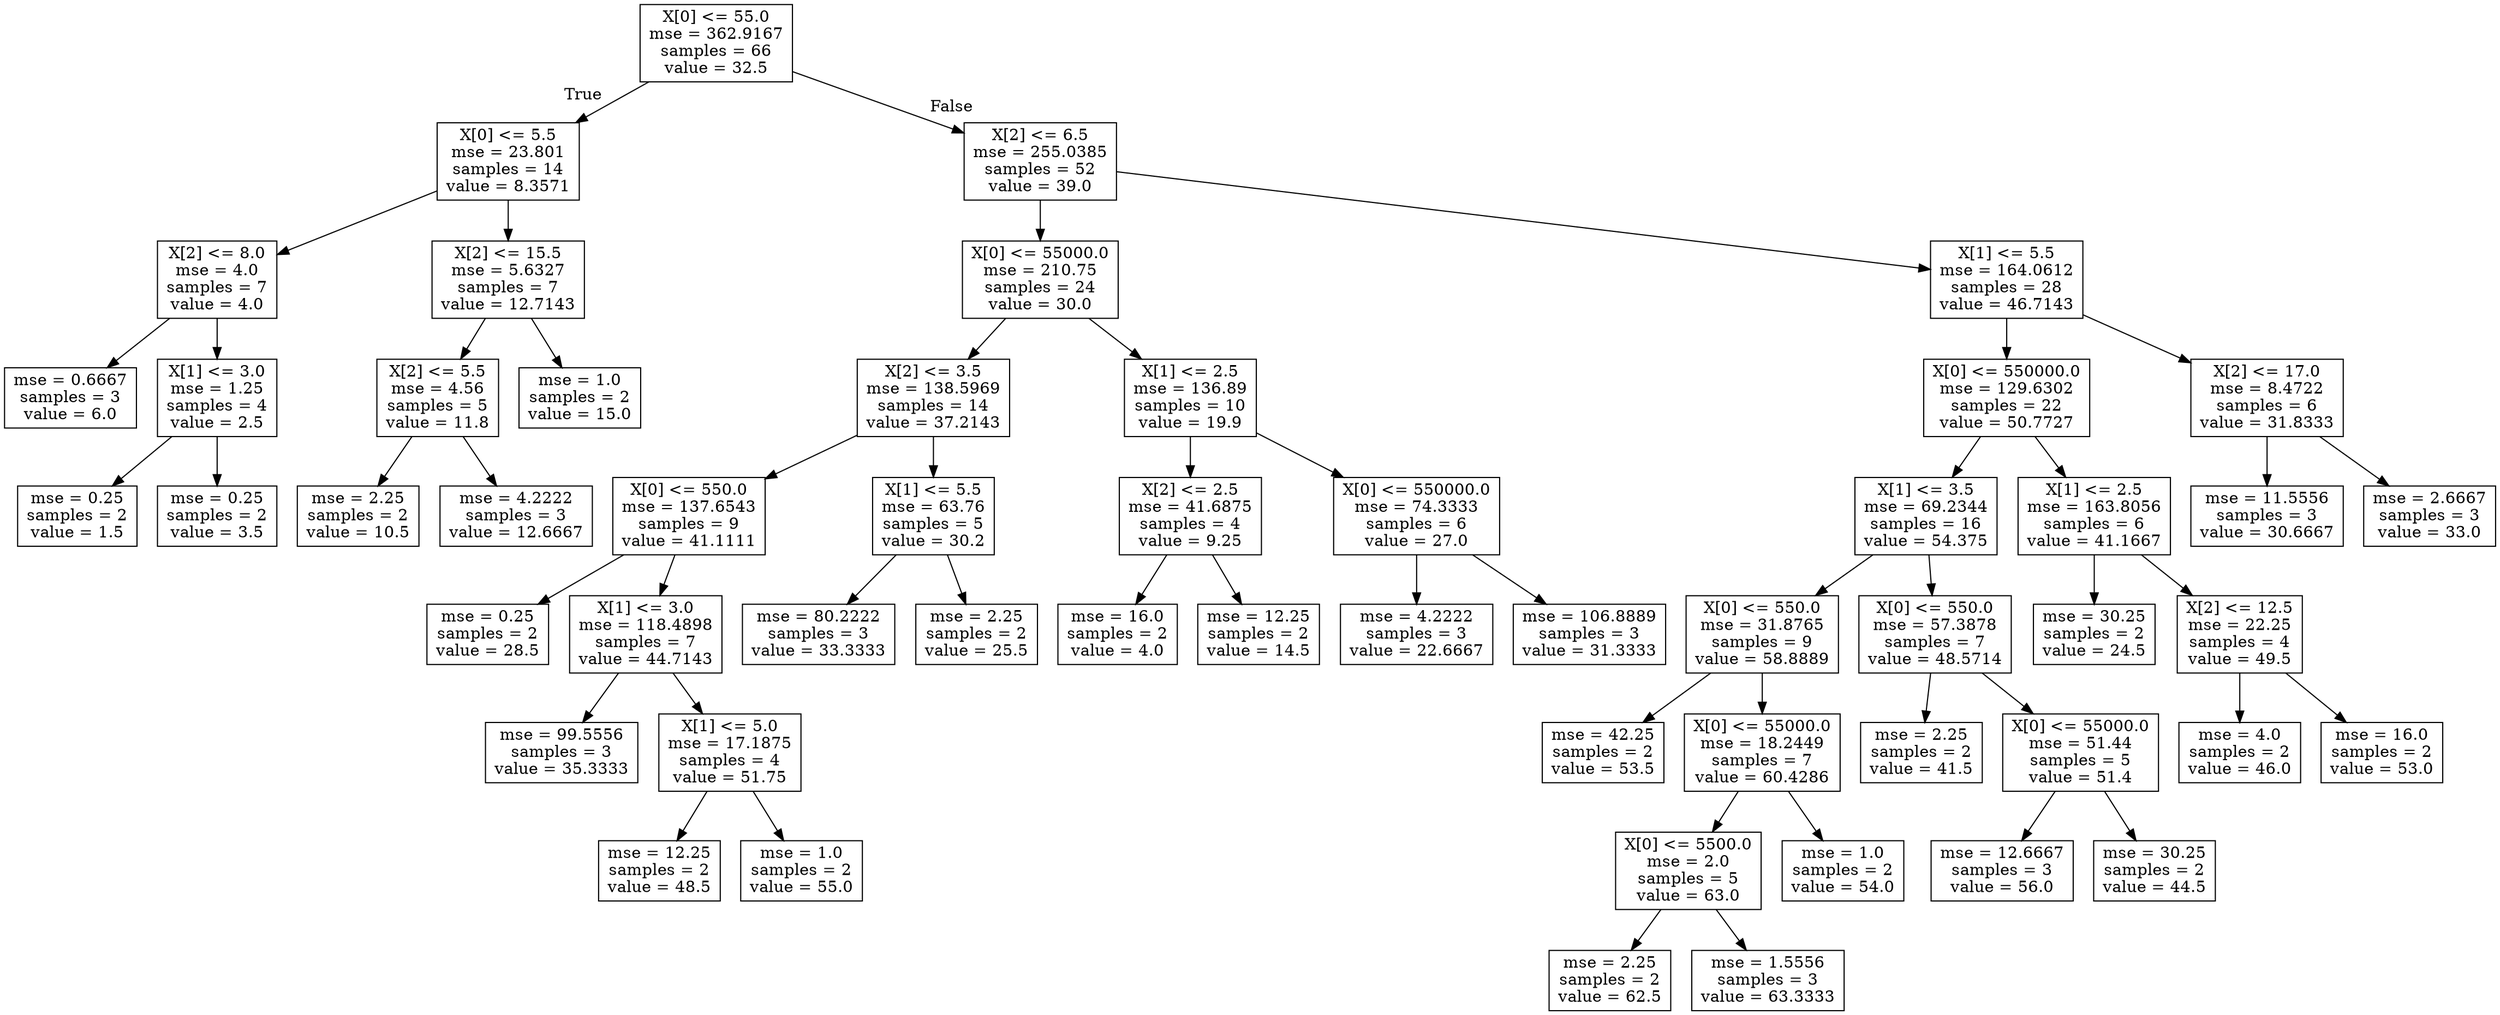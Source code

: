 digraph Tree {
node [shape=box] ;
0 [label="X[0] <= 55.0\nmse = 362.9167\nsamples = 66\nvalue = 32.5"] ;
1 [label="X[0] <= 5.5\nmse = 23.801\nsamples = 14\nvalue = 8.3571"] ;
0 -> 1 [labeldistance=2.5, labelangle=45, headlabel="True"] ;
2 [label="X[2] <= 8.0\nmse = 4.0\nsamples = 7\nvalue = 4.0"] ;
1 -> 2 ;
3 [label="mse = 0.6667\nsamples = 3\nvalue = 6.0"] ;
2 -> 3 ;
4 [label="X[1] <= 3.0\nmse = 1.25\nsamples = 4\nvalue = 2.5"] ;
2 -> 4 ;
5 [label="mse = 0.25\nsamples = 2\nvalue = 1.5"] ;
4 -> 5 ;
6 [label="mse = 0.25\nsamples = 2\nvalue = 3.5"] ;
4 -> 6 ;
7 [label="X[2] <= 15.5\nmse = 5.6327\nsamples = 7\nvalue = 12.7143"] ;
1 -> 7 ;
8 [label="X[2] <= 5.5\nmse = 4.56\nsamples = 5\nvalue = 11.8"] ;
7 -> 8 ;
9 [label="mse = 2.25\nsamples = 2\nvalue = 10.5"] ;
8 -> 9 ;
10 [label="mse = 4.2222\nsamples = 3\nvalue = 12.6667"] ;
8 -> 10 ;
11 [label="mse = 1.0\nsamples = 2\nvalue = 15.0"] ;
7 -> 11 ;
12 [label="X[2] <= 6.5\nmse = 255.0385\nsamples = 52\nvalue = 39.0"] ;
0 -> 12 [labeldistance=2.5, labelangle=-45, headlabel="False"] ;
13 [label="X[0] <= 55000.0\nmse = 210.75\nsamples = 24\nvalue = 30.0"] ;
12 -> 13 ;
14 [label="X[2] <= 3.5\nmse = 138.5969\nsamples = 14\nvalue = 37.2143"] ;
13 -> 14 ;
15 [label="X[0] <= 550.0\nmse = 137.6543\nsamples = 9\nvalue = 41.1111"] ;
14 -> 15 ;
16 [label="mse = 0.25\nsamples = 2\nvalue = 28.5"] ;
15 -> 16 ;
17 [label="X[1] <= 3.0\nmse = 118.4898\nsamples = 7\nvalue = 44.7143"] ;
15 -> 17 ;
18 [label="mse = 99.5556\nsamples = 3\nvalue = 35.3333"] ;
17 -> 18 ;
19 [label="X[1] <= 5.0\nmse = 17.1875\nsamples = 4\nvalue = 51.75"] ;
17 -> 19 ;
20 [label="mse = 12.25\nsamples = 2\nvalue = 48.5"] ;
19 -> 20 ;
21 [label="mse = 1.0\nsamples = 2\nvalue = 55.0"] ;
19 -> 21 ;
22 [label="X[1] <= 5.5\nmse = 63.76\nsamples = 5\nvalue = 30.2"] ;
14 -> 22 ;
23 [label="mse = 80.2222\nsamples = 3\nvalue = 33.3333"] ;
22 -> 23 ;
24 [label="mse = 2.25\nsamples = 2\nvalue = 25.5"] ;
22 -> 24 ;
25 [label="X[1] <= 2.5\nmse = 136.89\nsamples = 10\nvalue = 19.9"] ;
13 -> 25 ;
26 [label="X[2] <= 2.5\nmse = 41.6875\nsamples = 4\nvalue = 9.25"] ;
25 -> 26 ;
27 [label="mse = 16.0\nsamples = 2\nvalue = 4.0"] ;
26 -> 27 ;
28 [label="mse = 12.25\nsamples = 2\nvalue = 14.5"] ;
26 -> 28 ;
29 [label="X[0] <= 550000.0\nmse = 74.3333\nsamples = 6\nvalue = 27.0"] ;
25 -> 29 ;
30 [label="mse = 4.2222\nsamples = 3\nvalue = 22.6667"] ;
29 -> 30 ;
31 [label="mse = 106.8889\nsamples = 3\nvalue = 31.3333"] ;
29 -> 31 ;
32 [label="X[1] <= 5.5\nmse = 164.0612\nsamples = 28\nvalue = 46.7143"] ;
12 -> 32 ;
33 [label="X[0] <= 550000.0\nmse = 129.6302\nsamples = 22\nvalue = 50.7727"] ;
32 -> 33 ;
34 [label="X[1] <= 3.5\nmse = 69.2344\nsamples = 16\nvalue = 54.375"] ;
33 -> 34 ;
35 [label="X[0] <= 550.0\nmse = 31.8765\nsamples = 9\nvalue = 58.8889"] ;
34 -> 35 ;
36 [label="mse = 42.25\nsamples = 2\nvalue = 53.5"] ;
35 -> 36 ;
37 [label="X[0] <= 55000.0\nmse = 18.2449\nsamples = 7\nvalue = 60.4286"] ;
35 -> 37 ;
38 [label="X[0] <= 5500.0\nmse = 2.0\nsamples = 5\nvalue = 63.0"] ;
37 -> 38 ;
39 [label="mse = 2.25\nsamples = 2\nvalue = 62.5"] ;
38 -> 39 ;
40 [label="mse = 1.5556\nsamples = 3\nvalue = 63.3333"] ;
38 -> 40 ;
41 [label="mse = 1.0\nsamples = 2\nvalue = 54.0"] ;
37 -> 41 ;
42 [label="X[0] <= 550.0\nmse = 57.3878\nsamples = 7\nvalue = 48.5714"] ;
34 -> 42 ;
43 [label="mse = 2.25\nsamples = 2\nvalue = 41.5"] ;
42 -> 43 ;
44 [label="X[0] <= 55000.0\nmse = 51.44\nsamples = 5\nvalue = 51.4"] ;
42 -> 44 ;
45 [label="mse = 12.6667\nsamples = 3\nvalue = 56.0"] ;
44 -> 45 ;
46 [label="mse = 30.25\nsamples = 2\nvalue = 44.5"] ;
44 -> 46 ;
47 [label="X[1] <= 2.5\nmse = 163.8056\nsamples = 6\nvalue = 41.1667"] ;
33 -> 47 ;
48 [label="mse = 30.25\nsamples = 2\nvalue = 24.5"] ;
47 -> 48 ;
49 [label="X[2] <= 12.5\nmse = 22.25\nsamples = 4\nvalue = 49.5"] ;
47 -> 49 ;
50 [label="mse = 4.0\nsamples = 2\nvalue = 46.0"] ;
49 -> 50 ;
51 [label="mse = 16.0\nsamples = 2\nvalue = 53.0"] ;
49 -> 51 ;
52 [label="X[2] <= 17.0\nmse = 8.4722\nsamples = 6\nvalue = 31.8333"] ;
32 -> 52 ;
53 [label="mse = 11.5556\nsamples = 3\nvalue = 30.6667"] ;
52 -> 53 ;
54 [label="mse = 2.6667\nsamples = 3\nvalue = 33.0"] ;
52 -> 54 ;
}